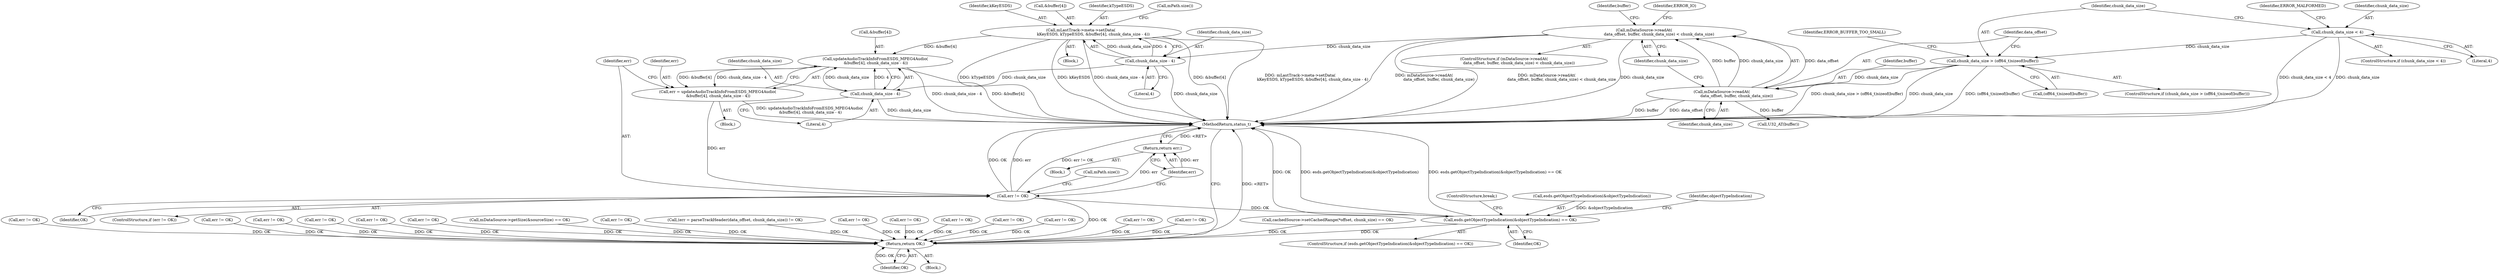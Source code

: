 digraph "0_Android_e7142a0703bc93f75e213e96ebc19000022afed9@API" {
"1002313" [label="(Call,updateAudioTrackInfoFromESDS_MPEG4Audio(\n &buffer[4], chunk_data_size - 4))"];
"1002283" [label="(Call,mLastTrack->meta->setData(\n                    kKeyESDS, kTypeESDS, &buffer[4], chunk_data_size - 4))"];
"1002290" [label="(Call,chunk_data_size - 4)"];
"1002260" [label="(Call,mDataSource->readAt(\n                        data_offset, buffer, chunk_data_size) < chunk_data_size)"];
"1002261" [label="(Call,mDataSource->readAt(\n                        data_offset, buffer, chunk_data_size))"];
"1002250" [label="(Call,chunk_data_size > (off64_t)sizeof(buffer))"];
"1002242" [label="(Call,chunk_data_size < 4)"];
"1002318" [label="(Call,chunk_data_size - 4)"];
"1002311" [label="(Call,err = updateAudioTrackInfoFromESDS_MPEG4Audio(\n &buffer[4], chunk_data_size - 4))"];
"1002322" [label="(Call,err != OK)"];
"1002326" [label="(Return,return err;)"];
"1002348" [label="(Call,esds.getObjectTypeIndication(&objectTypeIndication) == OK)"];
"1003273" [label="(Return,return OK;)"];
"1002348" [label="(Call,esds.getObjectTypeIndication(&objectTypeIndication) == OK)"];
"1000420" [label="(Call,cachedSource->setCachedRange(*offset, chunk_size) == OK)"];
"1003214" [label="(Call,err != OK)"];
"1001684" [label="(Call,err != OK)"];
"1002250" [label="(Call,chunk_data_size > (off64_t)sizeof(buffer))"];
"1002331" [label="(Call,mPath.size())"];
"1003273" [label="(Return,return OK;)"];
"1002265" [label="(Identifier,chunk_data_size)"];
"1001940" [label="(Call,err != OK)"];
"1002284" [label="(Identifier,kKeyESDS)"];
"1002179" [label="(Call,err != OK)"];
"1002321" [label="(ControlStructure,if (err != OK))"];
"1002258" [label="(Identifier,ERROR_BUFFER_TOO_SMALL)"];
"1002261" [label="(Call,mDataSource->readAt(\n                        data_offset, buffer, chunk_data_size))"];
"1002290" [label="(Call,chunk_data_size - 4)"];
"1002286" [label="(Call,&buffer[4])"];
"1000525" [label="(Call,err != OK)"];
"1002148" [label="(Call,err != OK)"];
"1002263" [label="(Identifier,buffer)"];
"1002325" [label="(Block,)"];
"1002241" [label="(ControlStructure,if (chunk_data_size < 4))"];
"1002366" [label="(ControlStructure,break;)"];
"1001895" [label="(Call,err != OK)"];
"1000597" [label="(Call,err != OK)"];
"1002285" [label="(Identifier,kTypeESDS)"];
"1002312" [label="(Identifier,err)"];
"1002251" [label="(Identifier,chunk_data_size)"];
"1000193" [label="(Call,mDataSource->getSize(&sourceSize) == OK)"];
"1002259" [label="(ControlStructure,if (mDataSource->readAt(\n                        data_offset, buffer, chunk_data_size) < chunk_data_size))"];
"1002309" [label="(Block,)"];
"1001864" [label="(Call,err != OK)"];
"1002264" [label="(Identifier,chunk_data_size)"];
"1002244" [label="(Literal,4)"];
"1001032" [label="(Call,(err = parseTrackHeader(data_offset, chunk_data_size)) != OK)"];
"1002576" [label="(Call,err != OK)"];
"1002327" [label="(Identifier,err)"];
"1003274" [label="(Identifier,OK)"];
"1002318" [label="(Call,chunk_data_size - 4)"];
"1001543" [label="(Call,err != OK)"];
"1002611" [label="(Call,err != OK)"];
"1002311" [label="(Call,err = updateAudioTrackInfoFromESDS_MPEG4Audio(\n &buffer[4], chunk_data_size - 4))"];
"1002323" [label="(Identifier,err)"];
"1002252" [label="(Call,(off64_t)sizeof(buffer))"];
"1002326" [label="(Return,return err;)"];
"1002349" [label="(Call,esds.getObjectTypeIndication(&objectTypeIndication))"];
"1002249" [label="(ControlStructure,if (chunk_data_size > (off64_t)sizeof(buffer)))"];
"1002357" [label="(Identifier,objectTypeIndication)"];
"1002247" [label="(Identifier,ERROR_MALFORMED)"];
"1002262" [label="(Identifier,data_offset)"];
"1002324" [label="(Identifier,OK)"];
"1003275" [label="(MethodReturn,status_t)"];
"1002117" [label="(Call,err != OK)"];
"1002236" [label="(Block,)"];
"1002319" [label="(Identifier,chunk_data_size)"];
"1002313" [label="(Call,updateAudioTrackInfoFromESDS_MPEG4Audio(\n &buffer[4], chunk_data_size - 4))"];
"1002242" [label="(Call,chunk_data_size < 4)"];
"1002272" [label="(Identifier,buffer)"];
"1001824" [label="(Call,err != OK)"];
"1002347" [label="(ControlStructure,if (esds.getObjectTypeIndication(&objectTypeIndication) == OK))"];
"1002314" [label="(Call,&buffer[4])"];
"1002320" [label="(Literal,4)"];
"1002283" [label="(Call,mLastTrack->meta->setData(\n                    kKeyESDS, kTypeESDS, &buffer[4], chunk_data_size - 4))"];
"1002271" [label="(Call,U32_AT(buffer))"];
"1002292" [label="(Literal,4)"];
"1002243" [label="(Identifier,chunk_data_size)"];
"1002296" [label="(Call,mPath.size())"];
"1002260" [label="(Call,mDataSource->readAt(\n                        data_offset, buffer, chunk_data_size) < chunk_data_size)"];
"1002291" [label="(Identifier,chunk_data_size)"];
"1002322" [label="(Call,err != OK)"];
"1000106" [label="(Block,)"];
"1002352" [label="(Identifier,OK)"];
"1002268" [label="(Identifier,ERROR_IO)"];
"1002313" -> "1002311"  [label="AST: "];
"1002313" -> "1002318"  [label="CFG: "];
"1002314" -> "1002313"  [label="AST: "];
"1002318" -> "1002313"  [label="AST: "];
"1002311" -> "1002313"  [label="CFG: "];
"1002313" -> "1003275"  [label="DDG: chunk_data_size - 4"];
"1002313" -> "1003275"  [label="DDG: &buffer[4]"];
"1002313" -> "1002311"  [label="DDG: &buffer[4]"];
"1002313" -> "1002311"  [label="DDG: chunk_data_size - 4"];
"1002283" -> "1002313"  [label="DDG: &buffer[4]"];
"1002318" -> "1002313"  [label="DDG: chunk_data_size"];
"1002318" -> "1002313"  [label="DDG: 4"];
"1002283" -> "1002236"  [label="AST: "];
"1002283" -> "1002290"  [label="CFG: "];
"1002284" -> "1002283"  [label="AST: "];
"1002285" -> "1002283"  [label="AST: "];
"1002286" -> "1002283"  [label="AST: "];
"1002290" -> "1002283"  [label="AST: "];
"1002296" -> "1002283"  [label="CFG: "];
"1002283" -> "1003275"  [label="DDG: chunk_data_size - 4"];
"1002283" -> "1003275"  [label="DDG: &buffer[4]"];
"1002283" -> "1003275"  [label="DDG: kTypeESDS"];
"1002283" -> "1003275"  [label="DDG: kKeyESDS"];
"1002283" -> "1003275"  [label="DDG: mLastTrack->meta->setData(\n                    kKeyESDS, kTypeESDS, &buffer[4], chunk_data_size - 4)"];
"1002290" -> "1002283"  [label="DDG: chunk_data_size"];
"1002290" -> "1002283"  [label="DDG: 4"];
"1002290" -> "1002292"  [label="CFG: "];
"1002291" -> "1002290"  [label="AST: "];
"1002292" -> "1002290"  [label="AST: "];
"1002290" -> "1003275"  [label="DDG: chunk_data_size"];
"1002260" -> "1002290"  [label="DDG: chunk_data_size"];
"1002290" -> "1002318"  [label="DDG: chunk_data_size"];
"1002260" -> "1002259"  [label="AST: "];
"1002260" -> "1002265"  [label="CFG: "];
"1002261" -> "1002260"  [label="AST: "];
"1002265" -> "1002260"  [label="AST: "];
"1002268" -> "1002260"  [label="CFG: "];
"1002272" -> "1002260"  [label="CFG: "];
"1002260" -> "1003275"  [label="DDG: mDataSource->readAt(\n                        data_offset, buffer, chunk_data_size) < chunk_data_size"];
"1002260" -> "1003275"  [label="DDG: chunk_data_size"];
"1002260" -> "1003275"  [label="DDG: mDataSource->readAt(\n                        data_offset, buffer, chunk_data_size)"];
"1002261" -> "1002260"  [label="DDG: data_offset"];
"1002261" -> "1002260"  [label="DDG: buffer"];
"1002261" -> "1002260"  [label="DDG: chunk_data_size"];
"1002261" -> "1002264"  [label="CFG: "];
"1002262" -> "1002261"  [label="AST: "];
"1002263" -> "1002261"  [label="AST: "];
"1002264" -> "1002261"  [label="AST: "];
"1002265" -> "1002261"  [label="CFG: "];
"1002261" -> "1003275"  [label="DDG: data_offset"];
"1002261" -> "1003275"  [label="DDG: buffer"];
"1002250" -> "1002261"  [label="DDG: chunk_data_size"];
"1002261" -> "1002271"  [label="DDG: buffer"];
"1002250" -> "1002249"  [label="AST: "];
"1002250" -> "1002252"  [label="CFG: "];
"1002251" -> "1002250"  [label="AST: "];
"1002252" -> "1002250"  [label="AST: "];
"1002258" -> "1002250"  [label="CFG: "];
"1002262" -> "1002250"  [label="CFG: "];
"1002250" -> "1003275"  [label="DDG: (off64_t)sizeof(buffer)"];
"1002250" -> "1003275"  [label="DDG: chunk_data_size > (off64_t)sizeof(buffer)"];
"1002250" -> "1003275"  [label="DDG: chunk_data_size"];
"1002242" -> "1002250"  [label="DDG: chunk_data_size"];
"1002242" -> "1002241"  [label="AST: "];
"1002242" -> "1002244"  [label="CFG: "];
"1002243" -> "1002242"  [label="AST: "];
"1002244" -> "1002242"  [label="AST: "];
"1002247" -> "1002242"  [label="CFG: "];
"1002251" -> "1002242"  [label="CFG: "];
"1002242" -> "1003275"  [label="DDG: chunk_data_size < 4"];
"1002242" -> "1003275"  [label="DDG: chunk_data_size"];
"1002318" -> "1002320"  [label="CFG: "];
"1002319" -> "1002318"  [label="AST: "];
"1002320" -> "1002318"  [label="AST: "];
"1002318" -> "1003275"  [label="DDG: chunk_data_size"];
"1002311" -> "1002309"  [label="AST: "];
"1002312" -> "1002311"  [label="AST: "];
"1002323" -> "1002311"  [label="CFG: "];
"1002311" -> "1003275"  [label="DDG: updateAudioTrackInfoFromESDS_MPEG4Audio(\n &buffer[4], chunk_data_size - 4)"];
"1002311" -> "1002322"  [label="DDG: err"];
"1002322" -> "1002321"  [label="AST: "];
"1002322" -> "1002324"  [label="CFG: "];
"1002323" -> "1002322"  [label="AST: "];
"1002324" -> "1002322"  [label="AST: "];
"1002327" -> "1002322"  [label="CFG: "];
"1002331" -> "1002322"  [label="CFG: "];
"1002322" -> "1003275"  [label="DDG: OK"];
"1002322" -> "1003275"  [label="DDG: err"];
"1002322" -> "1003275"  [label="DDG: err != OK"];
"1002322" -> "1002326"  [label="DDG: err"];
"1002322" -> "1002348"  [label="DDG: OK"];
"1002322" -> "1003273"  [label="DDG: OK"];
"1002326" -> "1002325"  [label="AST: "];
"1002326" -> "1002327"  [label="CFG: "];
"1002327" -> "1002326"  [label="AST: "];
"1003275" -> "1002326"  [label="CFG: "];
"1002326" -> "1003275"  [label="DDG: <RET>"];
"1002327" -> "1002326"  [label="DDG: err"];
"1002348" -> "1002347"  [label="AST: "];
"1002348" -> "1002352"  [label="CFG: "];
"1002349" -> "1002348"  [label="AST: "];
"1002352" -> "1002348"  [label="AST: "];
"1002357" -> "1002348"  [label="CFG: "];
"1002366" -> "1002348"  [label="CFG: "];
"1002348" -> "1003275"  [label="DDG: esds.getObjectTypeIndication(&objectTypeIndication) == OK"];
"1002348" -> "1003275"  [label="DDG: OK"];
"1002348" -> "1003275"  [label="DDG: esds.getObjectTypeIndication(&objectTypeIndication)"];
"1002349" -> "1002348"  [label="DDG: &objectTypeIndication"];
"1002348" -> "1003273"  [label="DDG: OK"];
"1003273" -> "1000106"  [label="AST: "];
"1003273" -> "1003274"  [label="CFG: "];
"1003274" -> "1003273"  [label="AST: "];
"1003275" -> "1003273"  [label="CFG: "];
"1003273" -> "1003275"  [label="DDG: <RET>"];
"1003274" -> "1003273"  [label="DDG: OK"];
"1001684" -> "1003273"  [label="DDG: OK"];
"1001543" -> "1003273"  [label="DDG: OK"];
"1001940" -> "1003273"  [label="DDG: OK"];
"1001895" -> "1003273"  [label="DDG: OK"];
"1000420" -> "1003273"  [label="DDG: OK"];
"1000597" -> "1003273"  [label="DDG: OK"];
"1002179" -> "1003273"  [label="DDG: OK"];
"1002117" -> "1003273"  [label="DDG: OK"];
"1003214" -> "1003273"  [label="DDG: OK"];
"1001032" -> "1003273"  [label="DDG: OK"];
"1000193" -> "1003273"  [label="DDG: OK"];
"1000525" -> "1003273"  [label="DDG: OK"];
"1002148" -> "1003273"  [label="DDG: OK"];
"1001864" -> "1003273"  [label="DDG: OK"];
"1001824" -> "1003273"  [label="DDG: OK"];
"1002576" -> "1003273"  [label="DDG: OK"];
"1002611" -> "1003273"  [label="DDG: OK"];
}
